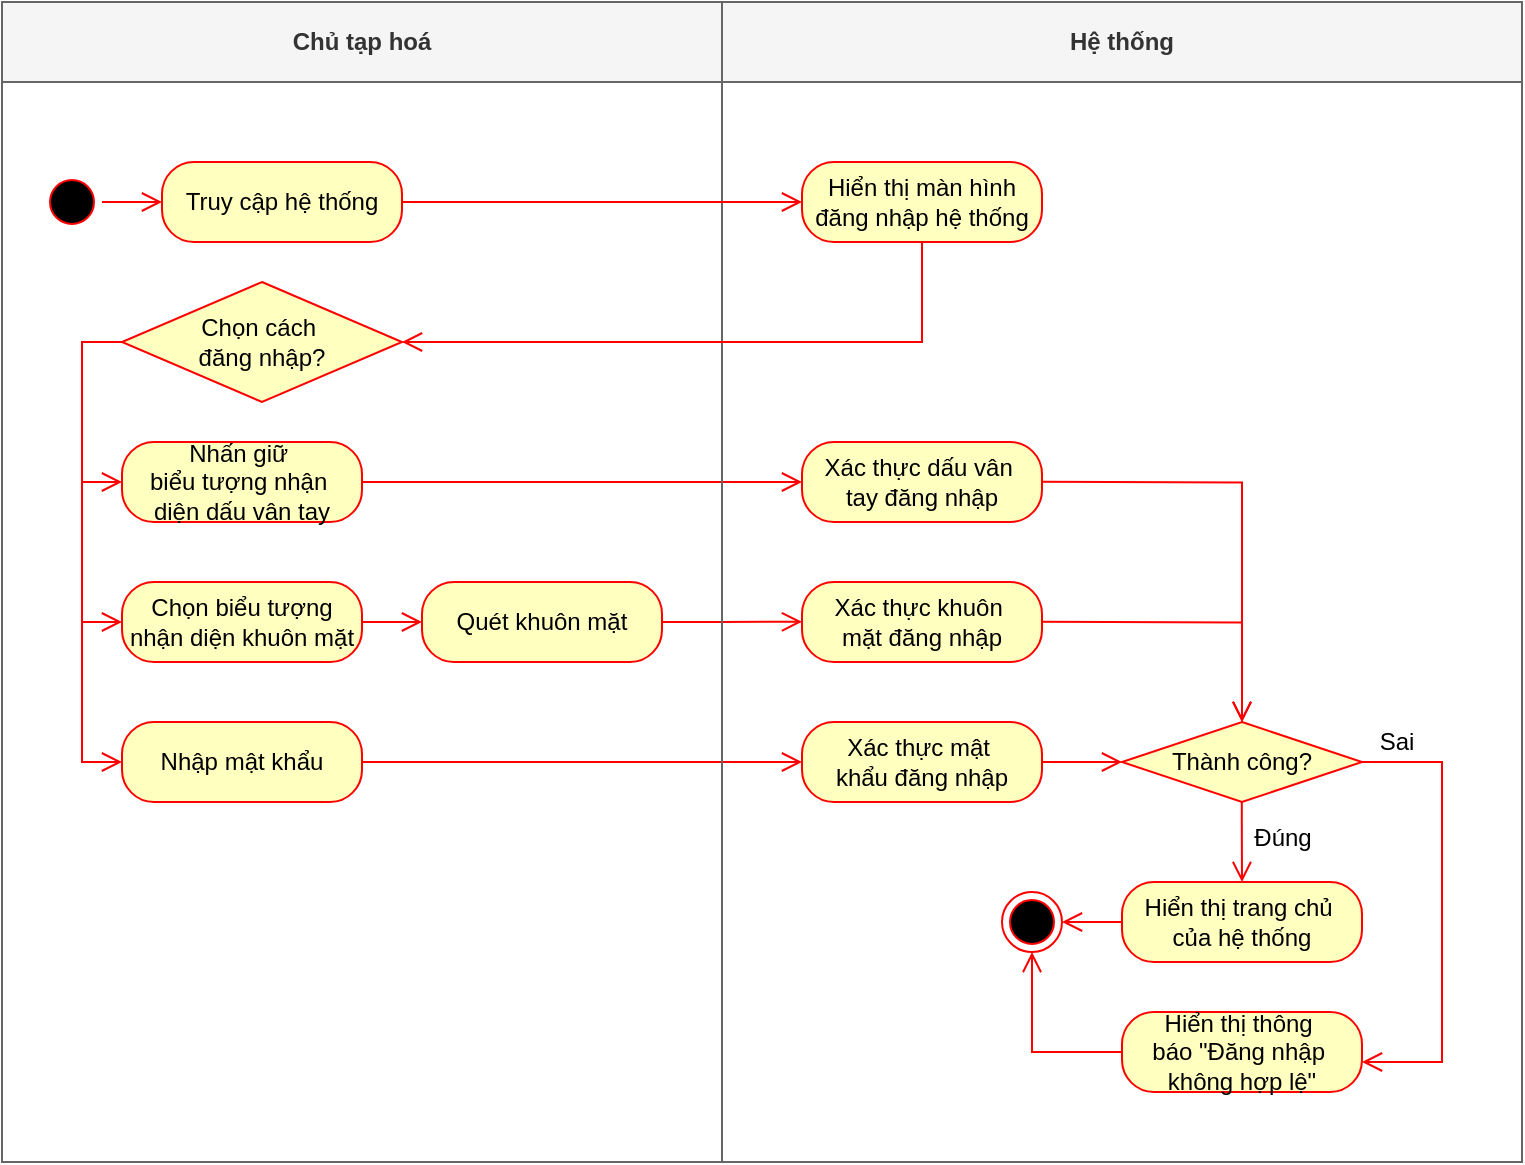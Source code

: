 <mxfile version="24.3.1" type="google">
  <diagram name="AD" id="iuibtTWZV1XhydCFYVdj">
    <mxGraphModel grid="1" page="1" gridSize="10" guides="1" tooltips="1" connect="1" arrows="1" fold="1" pageScale="1" pageWidth="827" pageHeight="1169" math="0" shadow="0">
      <root>
        <mxCell id="0" />
        <mxCell id="1" parent="0" />
        <mxCell id="vLP_2oKKeersxni6hwXN-73" value="Chủ tạp hoá" style="swimlane;whiteSpace=wrap;html=1;fontSize=12;startSize=40;fillColor=#f5f5f5;fontColor=#333333;strokeColor=#666666;fontFamily=Helvetica;" vertex="1" parent="1">
          <mxGeometry x="40" y="40" width="360" height="580" as="geometry" />
        </mxCell>
        <mxCell id="vLP_2oKKeersxni6hwXN-74" value="" style="ellipse;html=1;shape=startState;fillColor=#000000;strokeColor=#ff0000;fontSize=12;" vertex="1" parent="vLP_2oKKeersxni6hwXN-73">
          <mxGeometry x="20" y="85" width="30" height="30" as="geometry" />
        </mxCell>
        <mxCell id="vLP_2oKKeersxni6hwXN-75" value="" style="edgeStyle=orthogonalEdgeStyle;html=1;verticalAlign=bottom;endArrow=open;endSize=8;strokeColor=#ff0000;rounded=0;fontSize=12;" edge="1" parent="vLP_2oKKeersxni6hwXN-73" source="vLP_2oKKeersxni6hwXN-74" target="vLP_2oKKeersxni6hwXN-76">
          <mxGeometry relative="1" as="geometry">
            <mxPoint x="55" y="180" as="targetPoint" />
          </mxGeometry>
        </mxCell>
        <mxCell id="vLP_2oKKeersxni6hwXN-76" value="&lt;span style=&quot;font-size: 12px;&quot;&gt;Truy cập hệ thống&lt;/span&gt;" style="rounded=1;whiteSpace=wrap;html=1;arcSize=40;fontColor=#000000;fillColor=#ffffc0;strokeColor=#ff0000;align=center;verticalAlign=middle;fontFamily=Helvetica;fontSize=12;" vertex="1" parent="vLP_2oKKeersxni6hwXN-73">
          <mxGeometry x="80" y="80" width="120" height="40" as="geometry" />
        </mxCell>
        <mxCell id="vLP_2oKKeersxni6hwXN-84" value="Chọn cách&amp;nbsp;&lt;div style=&quot;font-size: 12px;&quot;&gt;đăng nhập?&lt;/div&gt;" style="rhombus;whiteSpace=wrap;html=1;fontColor=#000000;fillColor=#ffffc0;strokeColor=#ff0000;fontSize=12;" vertex="1" parent="vLP_2oKKeersxni6hwXN-73">
          <mxGeometry x="60" y="140" width="140" height="60" as="geometry" />
        </mxCell>
        <mxCell id="vLP_2oKKeersxni6hwXN-85" value="" style="edgeStyle=orthogonalEdgeStyle;html=1;align=left;verticalAlign=top;endArrow=open;endSize=8;strokeColor=#ff0000;rounded=0;exitX=0;exitY=0.5;exitDx=0;exitDy=0;fontSize=12;entryX=0;entryY=0.5;entryDx=0;entryDy=0;" edge="1" parent="vLP_2oKKeersxni6hwXN-73" source="vLP_2oKKeersxni6hwXN-84" target="vLP_2oKKeersxni6hwXN-77">
          <mxGeometry x="0.45" y="-10" relative="1" as="geometry">
            <mxPoint x="330" y="180" as="targetPoint" />
            <mxPoint as="offset" />
            <Array as="points">
              <mxPoint x="40" y="170" />
              <mxPoint x="40" y="240" />
            </Array>
          </mxGeometry>
        </mxCell>
        <mxCell id="vLP_2oKKeersxni6hwXN-86" value="" style="edgeStyle=orthogonalEdgeStyle;html=1;align=left;verticalAlign=bottom;endArrow=open;endSize=8;strokeColor=#ff0000;rounded=0;exitX=0;exitY=0.5;exitDx=0;exitDy=0;fontSize=12;entryX=0;entryY=0.5;entryDx=0;entryDy=0;" edge="1" parent="vLP_2oKKeersxni6hwXN-73" source="vLP_2oKKeersxni6hwXN-84" target="vLP_2oKKeersxni6hwXN-80">
          <mxGeometry x="-0.714" y="-10" relative="1" as="geometry">
            <mxPoint x="330" y="260" as="targetPoint" />
            <Array as="points">
              <mxPoint x="40" y="170" />
              <mxPoint x="40" y="310" />
            </Array>
            <mxPoint as="offset" />
          </mxGeometry>
        </mxCell>
        <mxCell id="vLP_2oKKeersxni6hwXN-87" value="" style="edgeStyle=orthogonalEdgeStyle;html=1;align=left;verticalAlign=bottom;endArrow=open;endSize=8;strokeColor=#ff0000;rounded=0;exitX=0;exitY=0.5;exitDx=0;exitDy=0;entryX=0;entryY=0.5;entryDx=0;entryDy=0;fontSize=12;" edge="1" parent="vLP_2oKKeersxni6hwXN-73" source="vLP_2oKKeersxni6hwXN-84" target="vLP_2oKKeersxni6hwXN-82">
          <mxGeometry x="-0.714" y="-10" relative="1" as="geometry">
            <mxPoint x="290" y="270" as="targetPoint" />
            <Array as="points">
              <mxPoint x="40" y="170" />
              <mxPoint x="40" y="380" />
            </Array>
            <mxPoint as="offset" />
            <mxPoint x="430" y="210" as="sourcePoint" />
          </mxGeometry>
        </mxCell>
        <mxCell id="vLP_2oKKeersxni6hwXN-77" value="&lt;span style=&quot;font-size: 12px;&quot; id=&quot;docs-internal-guid-595b6ce2-7fff-b4ff-73d7-d110986b2a62&quot;&gt;&lt;span style=&quot;font-size: 12px; font-family: Arial, sans-serif; background-color: transparent; font-variant-numeric: normal; font-variant-east-asian: normal; font-variant-alternates: normal; font-variant-position: normal; vertical-align: baseline; white-space-collapse: preserve;&quot;&gt;Nhấn giữ &lt;/span&gt;&lt;/span&gt;&lt;div&gt;&lt;span style=&quot;background-color: transparent; font-family: Arial, sans-serif; white-space-collapse: preserve;&quot;&gt;biểu &lt;/span&gt;&lt;span style=&quot;background-color: transparent; white-space-collapse: preserve; font-family: Arial, sans-serif;&quot;&gt;tượng &lt;/span&gt;&lt;span style=&quot;background-color: transparent; white-space-collapse: preserve; font-family: Arial, sans-serif;&quot;&gt;nhận &lt;/span&gt;&lt;div&gt;&lt;span style=&quot;background-color: transparent; font-family: Arial, sans-serif; white-space-collapse: preserve;&quot;&gt;diện &lt;/span&gt;&lt;span style=&quot;background-color: transparent; font-family: Arial, sans-serif; white-space-collapse: preserve;&quot;&gt;dấu vân tay&lt;/span&gt;&lt;/div&gt;&lt;/div&gt;" style="rounded=1;whiteSpace=wrap;html=1;arcSize=40;fontColor=#000000;fillColor=#ffffc0;strokeColor=#ff0000;align=center;verticalAlign=middle;fontFamily=Helvetica;fontSize=12;" vertex="1" parent="vLP_2oKKeersxni6hwXN-73">
          <mxGeometry x="60" y="220" width="120" height="40" as="geometry" />
        </mxCell>
        <mxCell id="vLP_2oKKeersxni6hwXN-80" value="&lt;span style=&quot;font-size: 12px;&quot; id=&quot;docs-internal-guid-8634aa6a-7fff-0e59-19fd-384224eb2b73&quot;&gt;&lt;span style=&quot;font-size: 12px; font-family: Arial, sans-serif; background-color: transparent; font-variant-numeric: normal; font-variant-east-asian: normal; font-variant-alternates: normal; font-variant-position: normal; vertical-align: baseline; white-space-collapse: preserve;&quot;&gt;Chọn biểu tượng nhận diện khuôn mặt&lt;/span&gt;&lt;/span&gt;" style="rounded=1;whiteSpace=wrap;html=1;arcSize=40;fontColor=#000000;fillColor=#ffffc0;strokeColor=#ff0000;align=center;verticalAlign=middle;fontFamily=Helvetica;fontSize=12;" vertex="1" parent="vLP_2oKKeersxni6hwXN-73">
          <mxGeometry x="60" y="290" width="120" height="40" as="geometry" />
        </mxCell>
        <mxCell id="vLP_2oKKeersxni6hwXN-81" value="" style="edgeStyle=orthogonalEdgeStyle;html=1;verticalAlign=bottom;endArrow=open;endSize=8;strokeColor=#ff0000;rounded=0;fontFamily=Helvetica;fontSize=12;fontColor=#000000;entryX=0;entryY=0.5;entryDx=0;entryDy=0;" edge="1" parent="vLP_2oKKeersxni6hwXN-73" source="vLP_2oKKeersxni6hwXN-80" target="4FdprrNJo0aFCDq-zK0j-1">
          <mxGeometry relative="1" as="geometry">
            <mxPoint x="200" y="310" as="targetPoint" />
          </mxGeometry>
        </mxCell>
        <mxCell id="vLP_2oKKeersxni6hwXN-82" value="&lt;span style=&quot;font-size: 12px;&quot; id=&quot;docs-internal-guid-67a57a22-7fff-852e-7270-61986bb454e3&quot;&gt;&lt;span style=&quot;font-size: 12px; font-family: Arial, sans-serif; background-color: transparent; font-variant-numeric: normal; font-variant-east-asian: normal; font-variant-alternates: normal; font-variant-position: normal; vertical-align: baseline; white-space-collapse: preserve;&quot;&gt;Nhập mật khẩu&lt;/span&gt;&lt;/span&gt;" style="rounded=1;whiteSpace=wrap;html=1;arcSize=40;fontColor=#000000;fillColor=#ffffc0;strokeColor=#ff0000;align=center;verticalAlign=middle;fontFamily=Helvetica;fontSize=12;" vertex="1" parent="vLP_2oKKeersxni6hwXN-73">
          <mxGeometry x="60" y="360" width="120" height="40" as="geometry" />
        </mxCell>
        <mxCell id="4FdprrNJo0aFCDq-zK0j-1" value="&lt;span style=&quot;font-size: 12px;&quot; id=&quot;docs-internal-guid-97aef2e3-7fff-42e9-4693-752945456e59&quot;&gt;&lt;span style=&quot;font-size: 12px; font-family: Arial, sans-serif; background-color: transparent; font-variant-numeric: normal; font-variant-east-asian: normal; font-variant-alternates: normal; font-variant-position: normal; vertical-align: baseline; white-space-collapse: preserve;&quot;&gt;Quét khuôn mặt&lt;/span&gt;&lt;/span&gt;" style="rounded=1;whiteSpace=wrap;html=1;arcSize=40;fontColor=#000000;fillColor=#ffffc0;strokeColor=#ff0000;align=center;verticalAlign=middle;fontFamily=Helvetica;fontSize=12;" vertex="1" parent="vLP_2oKKeersxni6hwXN-73">
          <mxGeometry x="210" y="290" width="120" height="40" as="geometry" />
        </mxCell>
        <mxCell id="ydf2898uTDR-446CXuM4-1" value="" style="edgeStyle=orthogonalEdgeStyle;html=1;verticalAlign=bottom;endArrow=open;endSize=8;strokeColor=#ff0000;rounded=0;fontFamily=Helvetica;fontSize=12;fontColor=#000000;entryX=0;entryY=0.5;entryDx=0;entryDy=0;" edge="1" parent="vLP_2oKKeersxni6hwXN-73">
          <mxGeometry relative="1" as="geometry">
            <mxPoint x="400" y="309.86" as="targetPoint" />
            <mxPoint x="330" y="310" as="sourcePoint" />
            <Array as="points">
              <mxPoint x="360" y="310" />
            </Array>
          </mxGeometry>
        </mxCell>
        <mxCell id="vLP_2oKKeersxni6hwXN-90" value="&lt;span style=&quot;font-size: 12px;&quot; id=&quot;docs-internal-guid-519a4fdf-7fff-2cca-ba82-cae7eacd404d&quot;&gt;&lt;span style=&quot;font-size: 12px; font-family: Arial, sans-serif; background-color: transparent; font-variant-numeric: normal; font-variant-east-asian: normal; font-variant-alternates: normal; font-variant-position: normal; vertical-align: baseline; white-space-collapse: preserve;&quot;&gt;Xác thực khuôn &lt;/span&gt;&lt;/span&gt;&lt;div&gt;&lt;span style=&quot;font-size: 12px;&quot;&gt;&lt;span style=&quot;font-size: 12px; font-family: Arial, sans-serif; background-color: transparent; font-variant-numeric: normal; font-variant-east-asian: normal; font-variant-alternates: normal; font-variant-position: normal; vertical-align: baseline; white-space-collapse: preserve;&quot;&gt;mặt đăng nhập&lt;/span&gt;&lt;/span&gt;&lt;/div&gt;" style="rounded=1;whiteSpace=wrap;html=1;arcSize=40;fontColor=#000000;fillColor=#ffffc0;strokeColor=#ff0000;align=center;verticalAlign=middle;fontFamily=Helvetica;fontSize=12;" vertex="1" parent="vLP_2oKKeersxni6hwXN-73">
          <mxGeometry x="400" y="290" width="120" height="40" as="geometry" />
        </mxCell>
        <mxCell id="4FdprrNJo0aFCDq-zK0j-5" value="&lt;span style=&quot;font-size: 12px;&quot; id=&quot;docs-internal-guid-f6156e2a-7fff-6a68-c86e-2ced187f6291&quot;&gt;&lt;span style=&quot;font-size: 12px; font-family: Arial, sans-serif; background-color: transparent; font-variant-numeric: normal; font-variant-east-asian: normal; font-variant-alternates: normal; font-variant-position: normal; vertical-align: baseline; white-space-collapse: preserve;&quot;&gt;Xác thực dấu vân &lt;/span&gt;&lt;/span&gt;&lt;div&gt;&lt;span style=&quot;font-size: 12px;&quot;&gt;&lt;span style=&quot;font-size: 12px; font-family: Arial, sans-serif; background-color: transparent; font-variant-numeric: normal; font-variant-east-asian: normal; font-variant-alternates: normal; font-variant-position: normal; vertical-align: baseline; white-space-collapse: preserve;&quot;&gt;tay đăng nhập&lt;/span&gt;&lt;/span&gt;&lt;/div&gt;" style="rounded=1;whiteSpace=wrap;html=1;arcSize=40;fontColor=#000000;fillColor=#ffffc0;strokeColor=#ff0000;align=center;verticalAlign=middle;fontFamily=Helvetica;fontSize=12;" vertex="1" parent="vLP_2oKKeersxni6hwXN-73">
          <mxGeometry x="400" y="220" width="120" height="40" as="geometry" />
        </mxCell>
        <mxCell id="4FdprrNJo0aFCDq-zK0j-6" value="&lt;span style=&quot;font-size: 12px;&quot; id=&quot;docs-internal-guid-54534093-7fff-4cda-0f53-509568ae9abc&quot;&gt;&lt;span style=&quot;font-size: 12px; font-family: Arial, sans-serif; background-color: transparent; font-variant-numeric: normal; font-variant-east-asian: normal; font-variant-alternates: normal; font-variant-position: normal; vertical-align: baseline; white-space-collapse: preserve;&quot;&gt;Xác thực mật &lt;/span&gt;&lt;/span&gt;&lt;div&gt;&lt;span style=&quot;font-size: 12px;&quot;&gt;&lt;span style=&quot;font-size: 12px; font-family: Arial, sans-serif; background-color: transparent; font-variant-numeric: normal; font-variant-east-asian: normal; font-variant-alternates: normal; font-variant-position: normal; vertical-align: baseline; white-space-collapse: preserve;&quot;&gt;khẩu đăng nhập&lt;/span&gt;&lt;/span&gt;&lt;/div&gt;" style="rounded=1;whiteSpace=wrap;html=1;arcSize=40;fontColor=#000000;fillColor=#ffffc0;strokeColor=#ff0000;align=center;verticalAlign=middle;fontFamily=Helvetica;fontSize=12;" vertex="1" parent="vLP_2oKKeersxni6hwXN-73">
          <mxGeometry x="400" y="360" width="120" height="40" as="geometry" />
        </mxCell>
        <mxCell id="ydf2898uTDR-446CXuM4-20" value="" style="edgeStyle=orthogonalEdgeStyle;html=1;verticalAlign=bottom;endArrow=open;endSize=8;strokeColor=#ff0000;rounded=0;fontFamily=Helvetica;fontSize=12;fontColor=#000000;exitX=1;exitY=0.5;exitDx=0;exitDy=0;entryX=0.5;entryY=0;entryDx=0;entryDy=0;" edge="1" parent="vLP_2oKKeersxni6hwXN-73" target="vLP_2oKKeersxni6hwXN-92">
          <mxGeometry relative="1" as="geometry">
            <mxPoint x="600" y="309.83" as="targetPoint" />
            <mxPoint x="520" y="309.83" as="sourcePoint" />
          </mxGeometry>
        </mxCell>
        <mxCell id="ydf2898uTDR-446CXuM4-21" value="" style="edgeStyle=orthogonalEdgeStyle;html=1;verticalAlign=bottom;endArrow=open;endSize=8;strokeColor=#ff0000;rounded=0;fontFamily=Helvetica;fontSize=12;fontColor=#000000;exitX=1;exitY=0.5;exitDx=0;exitDy=0;entryX=0.5;entryY=0;entryDx=0;entryDy=0;" edge="1" parent="vLP_2oKKeersxni6hwXN-73" target="vLP_2oKKeersxni6hwXN-92">
          <mxGeometry relative="1" as="geometry">
            <mxPoint x="660" y="360" as="targetPoint" />
            <mxPoint x="520" y="239.83" as="sourcePoint" />
          </mxGeometry>
        </mxCell>
        <mxCell id="vLP_2oKKeersxni6hwXN-78" value="" style="edgeStyle=orthogonalEdgeStyle;html=1;verticalAlign=bottom;endArrow=open;endSize=8;strokeColor=#ff0000;rounded=0;fontFamily=Helvetica;fontSize=12;fontColor=#000000;entryX=0;entryY=0.5;entryDx=0;entryDy=0;" edge="1" parent="vLP_2oKKeersxni6hwXN-73" source="vLP_2oKKeersxni6hwXN-77" target="4FdprrNJo0aFCDq-zK0j-5">
          <mxGeometry relative="1" as="geometry">
            <mxPoint x="240" y="290" as="targetPoint" />
          </mxGeometry>
        </mxCell>
        <mxCell id="vLP_2oKKeersxni6hwXN-83" value="" style="edgeStyle=orthogonalEdgeStyle;html=1;verticalAlign=bottom;endArrow=open;endSize=8;strokeColor=#ff0000;rounded=0;fontFamily=Helvetica;fontSize=12;fontColor=#000000;entryX=0;entryY=0.5;entryDx=0;entryDy=0;" edge="1" parent="vLP_2oKKeersxni6hwXN-73" source="vLP_2oKKeersxni6hwXN-82" target="4FdprrNJo0aFCDq-zK0j-6">
          <mxGeometry relative="1" as="geometry">
            <mxPoint x="240" y="390" as="targetPoint" />
          </mxGeometry>
        </mxCell>
        <mxCell id="vLP_2oKKeersxni6hwXN-88" value="Hệ thống" style="swimlane;whiteSpace=wrap;html=1;fontSize=12;startSize=40;fillColor=#f5f5f5;fontColor=#333333;strokeColor=#666666;fontFamily=Helvetica;" vertex="1" parent="1">
          <mxGeometry x="400" y="40" width="400" height="580" as="geometry" />
        </mxCell>
        <mxCell id="vLP_2oKKeersxni6hwXN-89" value="&lt;span style=&quot;font-size: 12px;&quot; id=&quot;docs-internal-guid-2d08623a-7fff-3ef5-7561-ceadb1af84c4&quot;&gt;&lt;span style=&quot;font-size: 12px; font-family: Arial, sans-serif; background-color: transparent; font-variant-numeric: normal; font-variant-east-asian: normal; font-variant-alternates: normal; font-variant-position: normal; vertical-align: baseline; white-space-collapse: preserve;&quot;&gt;Hiển thị màn hình đăng nhập hệ thống&lt;/span&gt;&lt;/span&gt;" style="rounded=1;whiteSpace=wrap;html=1;arcSize=40;fontColor=#000000;fillColor=#ffffc0;strokeColor=#ff0000;align=center;verticalAlign=middle;fontFamily=Helvetica;fontSize=12;" vertex="1" parent="vLP_2oKKeersxni6hwXN-88">
          <mxGeometry x="40" y="80" width="120" height="40" as="geometry" />
        </mxCell>
        <mxCell id="vLP_2oKKeersxni6hwXN-92" value="Thành công?" style="rhombus;whiteSpace=wrap;html=1;fontColor=#000000;fillColor=#ffffc0;strokeColor=#ff0000;" vertex="1" parent="vLP_2oKKeersxni6hwXN-88">
          <mxGeometry x="200" y="360" width="120" height="40" as="geometry" />
        </mxCell>
        <mxCell id="vLP_2oKKeersxni6hwXN-93" value="" style="ellipse;html=1;shape=endState;fillColor=#000000;strokeColor=#ff0000;rounded=1;align=center;verticalAlign=middle;arcSize=40;fontFamily=Helvetica;fontSize=12;fontColor=#000000;" vertex="1" parent="vLP_2oKKeersxni6hwXN-88">
          <mxGeometry x="140" y="445" width="30" height="30" as="geometry" />
        </mxCell>
        <mxCell id="s20VIIFrDo1ODle-frJq-3" value="" style="edgeStyle=orthogonalEdgeStyle;html=1;verticalAlign=bottom;endArrow=open;endSize=8;strokeColor=#ff0000;rounded=0;fontFamily=Helvetica;fontSize=12;fontColor=#000000;entryX=1;entryY=0.5;entryDx=0;entryDy=0;" edge="1" parent="vLP_2oKKeersxni6hwXN-88">
          <mxGeometry relative="1" as="geometry">
            <mxPoint x="320" y="530" as="targetPoint" />
            <mxPoint x="320" y="380" as="sourcePoint" />
            <Array as="points">
              <mxPoint x="360" y="380" />
              <mxPoint x="360" y="530" />
            </Array>
          </mxGeometry>
        </mxCell>
        <mxCell id="s20VIIFrDo1ODle-frJq-4" value="Sai" style="edgeLabel;html=1;align=center;verticalAlign=middle;resizable=0;points=[];rounded=1;strokeColor=#ff0000;arcSize=40;fontFamily=Helvetica;fontSize=12;fontColor=#000000;fillColor=#ffffc0;" connectable="0" vertex="1" parent="s20VIIFrDo1ODle-frJq-3">
          <mxGeometry x="-0.867" y="1" relative="1" as="geometry">
            <mxPoint x="1" y="-9" as="offset" />
          </mxGeometry>
        </mxCell>
        <mxCell id="s20VIIFrDo1ODle-frJq-1" value="" style="edgeStyle=orthogonalEdgeStyle;html=1;verticalAlign=bottom;endArrow=open;endSize=8;strokeColor=#ff0000;rounded=0;fontFamily=Helvetica;fontSize=12;fontColor=#000000;exitX=0.5;exitY=1;exitDx=0;exitDy=0;" edge="1" parent="vLP_2oKKeersxni6hwXN-88">
          <mxGeometry relative="1" as="geometry">
            <mxPoint x="260" y="440" as="targetPoint" />
            <mxPoint x="259.91" y="400" as="sourcePoint" />
            <Array as="points">
              <mxPoint x="259.91" y="410" />
              <mxPoint x="259.91" y="410" />
            </Array>
          </mxGeometry>
        </mxCell>
        <mxCell id="s20VIIFrDo1ODle-frJq-2" value="Đúng" style="edgeLabel;html=1;align=center;verticalAlign=middle;resizable=0;points=[];rounded=1;strokeColor=#ff0000;arcSize=40;fontFamily=Helvetica;fontSize=12;fontColor=#000000;fillColor=#ffffc0;" connectable="0" vertex="1" parent="s20VIIFrDo1ODle-frJq-1">
          <mxGeometry x="-0.685" y="-1" relative="1" as="geometry">
            <mxPoint x="21" y="11" as="offset" />
          </mxGeometry>
        </mxCell>
        <mxCell id="s20VIIFrDo1ODle-frJq-5" value="Hiển thị thông&amp;nbsp;&lt;div&gt;báo &quot;Đăng nhập&amp;nbsp;&lt;div&gt;không hợp lệ&quot;&lt;/div&gt;&lt;/div&gt;" style="rounded=1;whiteSpace=wrap;html=1;arcSize=40;fontColor=#000000;fillColor=#ffffc0;strokeColor=#ff0000;align=center;verticalAlign=middle;fontFamily=Helvetica;fontSize=12;" vertex="1" parent="vLP_2oKKeersxni6hwXN-88">
          <mxGeometry x="200" y="505" width="120" height="40" as="geometry" />
        </mxCell>
        <mxCell id="s20VIIFrDo1ODle-frJq-6" value="Hiển thị trang chủ&amp;nbsp;&lt;div&gt;của hệ thống&lt;/div&gt;" style="rounded=1;whiteSpace=wrap;html=1;arcSize=40;fontColor=#000000;fillColor=#ffffc0;strokeColor=#ff0000;align=center;verticalAlign=middle;fontFamily=Helvetica;fontSize=12;" vertex="1" parent="vLP_2oKKeersxni6hwXN-88">
          <mxGeometry x="200" y="440" width="120" height="40" as="geometry" />
        </mxCell>
        <mxCell id="s20VIIFrDo1ODle-frJq-8" value="" style="edgeStyle=orthogonalEdgeStyle;html=1;verticalAlign=bottom;endArrow=open;endSize=8;strokeColor=#ff0000;rounded=0;entryX=1;entryY=0.5;entryDx=0;entryDy=0;exitX=0;exitY=0.5;exitDx=0;exitDy=0;" edge="1" parent="vLP_2oKKeersxni6hwXN-88" source="s20VIIFrDo1ODle-frJq-6" target="vLP_2oKKeersxni6hwXN-93">
          <mxGeometry relative="1" as="geometry">
            <mxPoint x="220" y="530" as="targetPoint" />
            <mxPoint x="220.012" y="470" as="sourcePoint" />
          </mxGeometry>
        </mxCell>
        <mxCell id="s20VIIFrDo1ODle-frJq-10" value="" style="edgeStyle=orthogonalEdgeStyle;html=1;verticalAlign=bottom;endArrow=open;endSize=8;strokeColor=#ff0000;rounded=0;entryX=0.5;entryY=1;entryDx=0;entryDy=0;exitX=0;exitY=0.5;exitDx=0;exitDy=0;" edge="1" parent="vLP_2oKKeersxni6hwXN-88" source="s20VIIFrDo1ODle-frJq-5" target="vLP_2oKKeersxni6hwXN-93">
          <mxGeometry relative="1" as="geometry">
            <mxPoint x="200" y="510" as="targetPoint" />
            <mxPoint x="200.012" y="450" as="sourcePoint" />
          </mxGeometry>
        </mxCell>
        <mxCell id="vLP_2oKKeersxni6hwXN-102" value="" style="edgeStyle=orthogonalEdgeStyle;html=1;verticalAlign=bottom;endArrow=open;endSize=8;strokeColor=#ff0000;rounded=0;fontFamily=Helvetica;fontSize=12;fontColor=#000000;" edge="1" parent="1" source="vLP_2oKKeersxni6hwXN-76" target="vLP_2oKKeersxni6hwXN-89">
          <mxGeometry relative="1" as="geometry">
            <mxPoint x="220" y="220" as="targetPoint" />
          </mxGeometry>
        </mxCell>
        <mxCell id="vLP_2oKKeersxni6hwXN-103" value="" style="edgeStyle=orthogonalEdgeStyle;html=1;verticalAlign=bottom;endArrow=open;endSize=8;strokeColor=#ff0000;rounded=0;fontFamily=Helvetica;fontSize=12;fontColor=#000000;entryX=1;entryY=0.5;entryDx=0;entryDy=0;" edge="1" parent="1" source="vLP_2oKKeersxni6hwXN-89" target="vLP_2oKKeersxni6hwXN-84">
          <mxGeometry relative="1" as="geometry">
            <mxPoint x="460" y="220" as="targetPoint" />
            <Array as="points">
              <mxPoint x="500" y="210" />
            </Array>
          </mxGeometry>
        </mxCell>
        <mxCell id="ydf2898uTDR-446CXuM4-2" value="" style="edgeStyle=orthogonalEdgeStyle;html=1;verticalAlign=bottom;endArrow=open;endSize=8;strokeColor=#ff0000;rounded=0;fontFamily=Helvetica;fontSize=12;fontColor=#000000;exitX=1;exitY=0.5;exitDx=0;exitDy=0;" edge="1" parent="1" source="4FdprrNJo0aFCDq-zK0j-6" target="vLP_2oKKeersxni6hwXN-92">
          <mxGeometry relative="1" as="geometry">
            <mxPoint x="780" y="320" as="targetPoint" />
            <mxPoint x="560" y="320" as="sourcePoint" />
          </mxGeometry>
        </mxCell>
      </root>
    </mxGraphModel>
  </diagram>
</mxfile>
